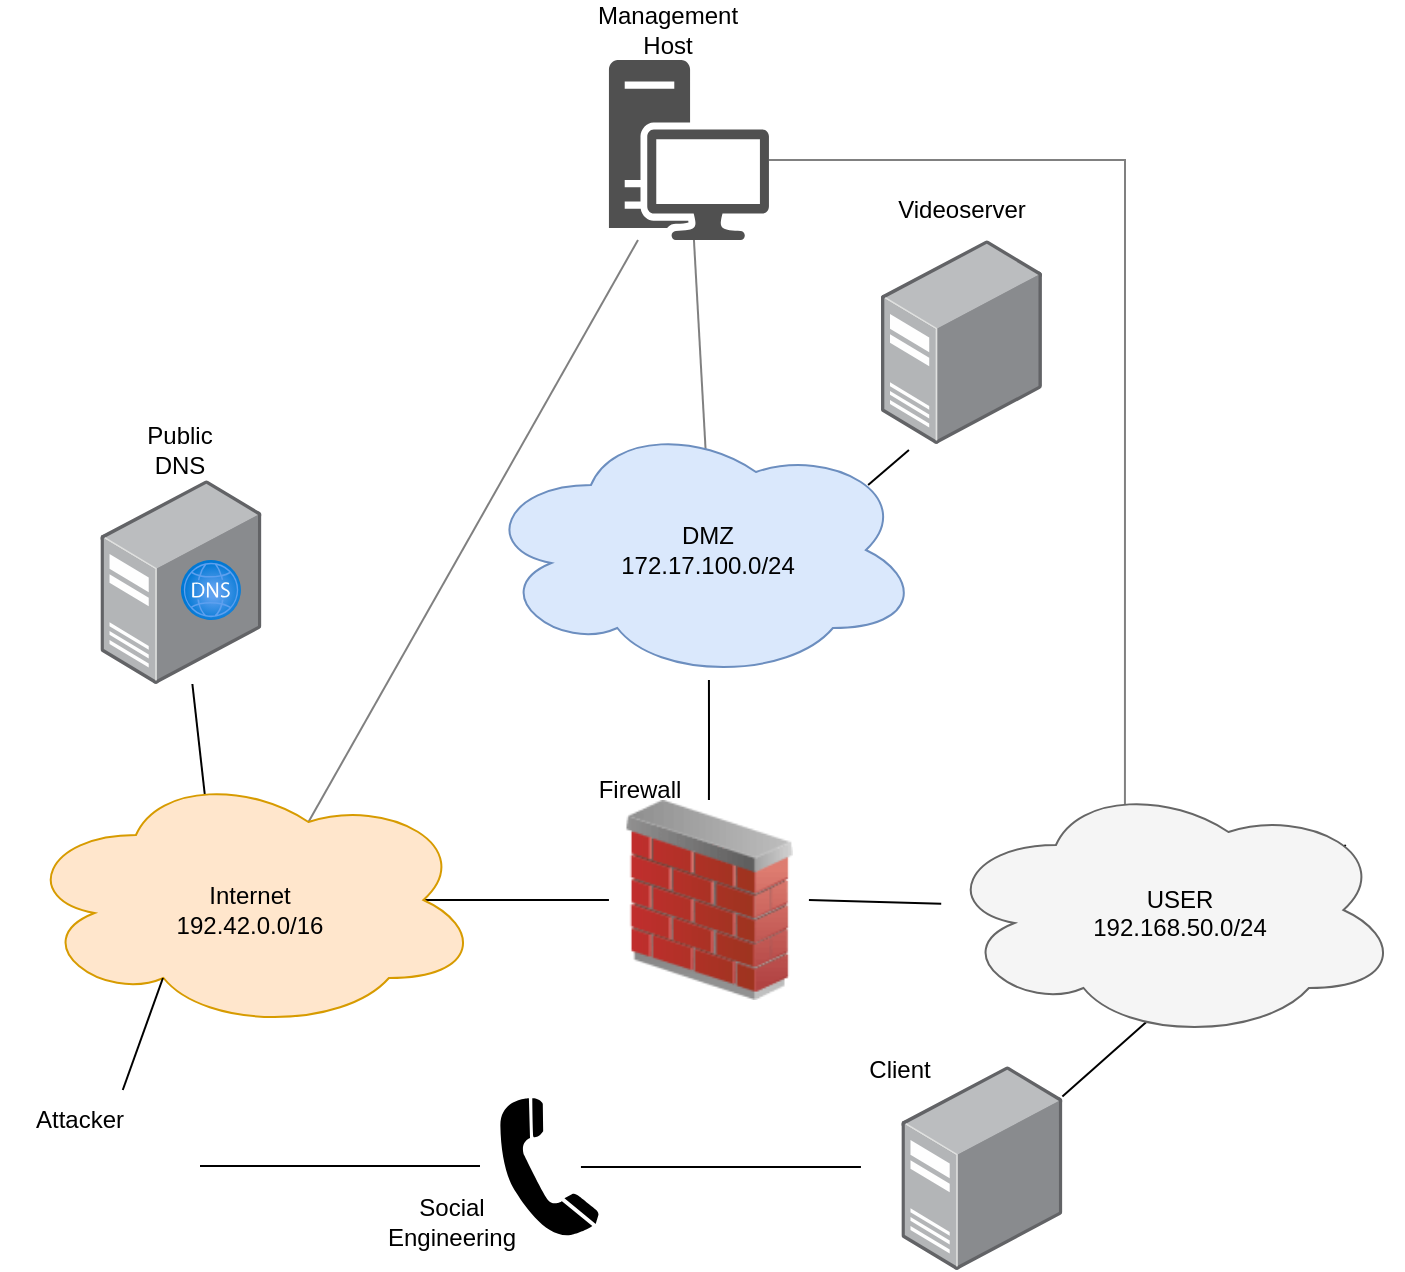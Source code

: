 <mxfile version="24.8.0">
  <diagram name="Page-1" id="hzPXr6OTKCJQ9SCvlb5Q">
    <mxGraphModel dx="1364" dy="766" grid="1" gridSize="10" guides="1" tooltips="1" connect="1" arrows="1" fold="1" page="1" pageScale="1" pageWidth="1100" pageHeight="850" math="0" shadow="0">
      <root>
        <mxCell id="0" />
        <mxCell id="1" parent="0" />
        <mxCell id="qmLXyW-9ymPNNm_9Fm1r-1" style="rounded=0;orthogonalLoop=1;jettySize=auto;html=1;exitX=1;exitY=0.5;exitDx=0;exitDy=0;endArrow=none;endFill=0;" parent="1" source="qmLXyW-9ymPNNm_9Fm1r-3" target="qmLXyW-9ymPNNm_9Fm1r-16" edge="1">
          <mxGeometry relative="1" as="geometry" />
        </mxCell>
        <mxCell id="qmLXyW-9ymPNNm_9Fm1r-2" style="edgeStyle=orthogonalEdgeStyle;rounded=0;orthogonalLoop=1;jettySize=auto;html=1;exitX=0.5;exitY=0;exitDx=0;exitDy=0;endArrow=none;endFill=0;" parent="1" source="qmLXyW-9ymPNNm_9Fm1r-3" edge="1">
          <mxGeometry relative="1" as="geometry">
            <mxPoint x="464.47" y="380" as="targetPoint" />
          </mxGeometry>
        </mxCell>
        <mxCell id="qmLXyW-9ymPNNm_9Fm1r-3" value="" style="image;html=1;image=img/lib/clip_art/networking/Firewall_02_128x128.png;direction=east;flipH=1;" parent="1" vertex="1">
          <mxGeometry x="414.47" y="440" width="100" height="100" as="geometry" />
        </mxCell>
        <mxCell id="qmLXyW-9ymPNNm_9Fm1r-4" style="edgeStyle=orthogonalEdgeStyle;rounded=0;orthogonalLoop=1;jettySize=auto;html=1;exitX=0.875;exitY=0.5;exitDx=0;exitDy=0;exitPerimeter=0;endArrow=none;endFill=0;" parent="1" source="qmLXyW-9ymPNNm_9Fm1r-9" target="qmLXyW-9ymPNNm_9Fm1r-3" edge="1">
          <mxGeometry relative="1" as="geometry" />
        </mxCell>
        <mxCell id="qmLXyW-9ymPNNm_9Fm1r-5" style="rounded=0;orthogonalLoop=1;jettySize=auto;html=1;exitX=0.4;exitY=0.1;exitDx=0;exitDy=0;exitPerimeter=0;endArrow=none;endFill=0;" parent="1" source="qmLXyW-9ymPNNm_9Fm1r-9" target="qmLXyW-9ymPNNm_9Fm1r-17" edge="1">
          <mxGeometry relative="1" as="geometry" />
        </mxCell>
        <mxCell id="qmLXyW-9ymPNNm_9Fm1r-6" style="rounded=0;orthogonalLoop=1;jettySize=auto;html=1;exitX=0.625;exitY=0.2;exitDx=0;exitDy=0;exitPerimeter=0;strokeColor=none;" parent="1" source="qmLXyW-9ymPNNm_9Fm1r-9" target="qmLXyW-9ymPNNm_9Fm1r-28" edge="1">
          <mxGeometry relative="1" as="geometry" />
        </mxCell>
        <mxCell id="qmLXyW-9ymPNNm_9Fm1r-7" style="rounded=0;orthogonalLoop=1;jettySize=auto;html=1;exitX=0.625;exitY=0.2;exitDx=0;exitDy=0;exitPerimeter=0;endArrow=none;endFill=0;strokeColor=#808080;" parent="1" source="qmLXyW-9ymPNNm_9Fm1r-9" target="qmLXyW-9ymPNNm_9Fm1r-28" edge="1">
          <mxGeometry relative="1" as="geometry" />
        </mxCell>
        <mxCell id="qmLXyW-9ymPNNm_9Fm1r-9" value="" style="ellipse;shape=cloud;whiteSpace=wrap;html=1;fillColor=#ffe6cc;strokeColor=#d79b00;" parent="1" vertex="1">
          <mxGeometry x="120.47" y="425" width="230" height="130" as="geometry" />
        </mxCell>
        <mxCell id="qmLXyW-9ymPNNm_9Fm1r-10" style="rounded=0;orthogonalLoop=1;jettySize=auto;html=1;exitX=0.5;exitY=0;exitDx=0;exitDy=0;endArrow=none;endFill=0;strokeColor=#808080;" parent="1" source="qmLXyW-9ymPNNm_9Fm1r-20" target="qmLXyW-9ymPNNm_9Fm1r-28" edge="1">
          <mxGeometry relative="1" as="geometry" />
        </mxCell>
        <mxCell id="qmLXyW-9ymPNNm_9Fm1r-11" style="rounded=0;orthogonalLoop=1;jettySize=auto;html=1;exitX=0.88;exitY=0.25;exitDx=0;exitDy=0;exitPerimeter=0;entryX=0.174;entryY=1.029;entryDx=0;entryDy=0;entryPerimeter=0;endArrow=none;endFill=0;" parent="1" source="qmLXyW-9ymPNNm_9Fm1r-12" target="qmLXyW-9ymPNNm_9Fm1r-33" edge="1">
          <mxGeometry relative="1" as="geometry" />
        </mxCell>
        <mxCell id="qmLXyW-9ymPNNm_9Fm1r-12" value="" style="ellipse;shape=cloud;whiteSpace=wrap;html=1;fillColor=#dae8fc;strokeColor=#6c8ebf;" parent="1" vertex="1">
          <mxGeometry x="350.47" y="250" width="220" height="130" as="geometry" />
        </mxCell>
        <mxCell id="qmLXyW-9ymPNNm_9Fm1r-13" style="edgeStyle=orthogonalEdgeStyle;rounded=0;orthogonalLoop=1;jettySize=auto;html=1;exitX=0.4;exitY=0.1;exitDx=0;exitDy=0;exitPerimeter=0;endArrow=none;endFill=0;strokeColor=#808080;" parent="1" source="qmLXyW-9ymPNNm_9Fm1r-16" target="qmLXyW-9ymPNNm_9Fm1r-28" edge="1">
          <mxGeometry relative="1" as="geometry">
            <Array as="points">
              <mxPoint x="672.47" y="120" />
            </Array>
          </mxGeometry>
        </mxCell>
        <mxCell id="qmLXyW-9ymPNNm_9Fm1r-14" style="rounded=0;orthogonalLoop=1;jettySize=auto;html=1;exitX=0.88;exitY=0.25;exitDx=0;exitDy=0;exitPerimeter=0;endArrow=none;endFill=0;" parent="1" source="qmLXyW-9ymPNNm_9Fm1r-16" target="qmLXyW-9ymPNNm_9Fm1r-35" edge="1">
          <mxGeometry relative="1" as="geometry" />
        </mxCell>
        <mxCell id="qmLXyW-9ymPNNm_9Fm1r-16" value="" style="ellipse;shape=cloud;whiteSpace=wrap;html=1;fillColor=#f5f5f5;fontColor=#333333;strokeColor=#666666;" parent="1" vertex="1">
          <mxGeometry x="580.47" y="430" width="230" height="130" as="geometry" />
        </mxCell>
        <mxCell id="qmLXyW-9ymPNNm_9Fm1r-17" value="" style="image;points=[];aspect=fixed;html=1;align=center;shadow=0;dashed=0;image=img/lib/allied_telesis/computer_and_terminals/Server_Desktop.svg;" parent="1" vertex="1">
          <mxGeometry x="160.23" y="280" width="80.47" height="102" as="geometry" />
        </mxCell>
        <mxCell id="qmLXyW-9ymPNNm_9Fm1r-18" value="" style="image;aspect=fixed;html=1;points=[];align=center;fontSize=12;image=img/lib/azure2/networking/DNS_Zones.svg;" parent="1" vertex="1">
          <mxGeometry x="200.47" y="320" width="30" height="30" as="geometry" />
        </mxCell>
        <mxCell id="qmLXyW-9ymPNNm_9Fm1r-19" value="&lt;div&gt;Internet&lt;/div&gt;&lt;div&gt;192.42.0.0/16&lt;/div&gt;" style="text;strokeColor=none;align=center;fillColor=none;html=1;verticalAlign=middle;whiteSpace=wrap;rounded=0;" parent="1" vertex="1">
          <mxGeometry x="190.47" y="475" width="90" height="40" as="geometry" />
        </mxCell>
        <mxCell id="qmLXyW-9ymPNNm_9Fm1r-20" value="&lt;div&gt;DMZ&lt;br&gt;    172.17.100.0/24&lt;/div&gt;" style="text;strokeColor=none;align=center;fillColor=none;html=1;verticalAlign=middle;whiteSpace=wrap;rounded=0;" parent="1" vertex="1">
          <mxGeometry x="419.47" y="295" width="90" height="40" as="geometry" />
        </mxCell>
        <mxCell id="qmLXyW-9ymPNNm_9Fm1r-21" value="&lt;div&gt;USER&lt;/div&gt;&lt;div&gt;192.168.50.0/24&lt;br/&gt;  &lt;br&gt;&lt;/div&gt;" style="text;strokeColor=none;align=center;fillColor=none;html=1;verticalAlign=middle;whiteSpace=wrap;rounded=0;" parent="1" vertex="1">
          <mxGeometry x="655.47" y="484" width="90" height="40" as="geometry" />
        </mxCell>
        <mxCell id="qmLXyW-9ymPNNm_9Fm1r-22" value="Public DNS" style="text;strokeColor=none;align=center;fillColor=none;html=1;verticalAlign=middle;whiteSpace=wrap;rounded=0;" parent="1" vertex="1">
          <mxGeometry x="170.47" y="250" width="60" height="30" as="geometry" />
        </mxCell>
        <mxCell id="qmLXyW-9ymPNNm_9Fm1r-23" value="Firewall" style="text;strokeColor=none;align=center;fillColor=none;html=1;verticalAlign=middle;whiteSpace=wrap;rounded=0;" parent="1" vertex="1">
          <mxGeometry x="400.47" y="420" width="60" height="30" as="geometry" />
        </mxCell>
        <mxCell id="qmLXyW-9ymPNNm_9Fm1r-24" value="" style="shape=image;html=1;verticalAlign=top;verticalLabelPosition=bottom;labelBackgroundColor=#ffffff;imageAspect=0;aspect=fixed;image=https://cdn4.iconfinder.com/data/icons/crime-and-security-24/64/57-128.png" parent="1" vertex="1">
          <mxGeometry x="440.47" y="475" width="40" height="40" as="geometry" />
        </mxCell>
        <mxCell id="qmLXyW-9ymPNNm_9Fm1r-25" style="rounded=0;orthogonalLoop=1;jettySize=auto;html=1;exitX=0.31;exitY=0.8;exitDx=0;exitDy=0;exitPerimeter=0;endArrow=none;endFill=0;" parent="1" target="qmLXyW-9ymPNNm_9Fm1r-26" edge="1">
          <mxGeometry relative="1" as="geometry">
            <mxPoint x="191.47" y="529" as="sourcePoint" />
          </mxGeometry>
        </mxCell>
        <mxCell id="qmLXyW-9ymPNNm_9Fm1r-26" value="" style="shape=image;html=1;verticalAlign=top;verticalLabelPosition=bottom;labelBackgroundColor=#ffffff;imageAspect=0;aspect=fixed;image=https://cdn0.iconfinder.com/data/icons/kameleon-free-pack/110/Hacker-128.png" parent="1" vertex="1">
          <mxGeometry x="110.24" y="585" width="90" height="90" as="geometry" />
        </mxCell>
        <mxCell id="qmLXyW-9ymPNNm_9Fm1r-27" value="Attacker" style="text;strokeColor=none;align=center;fillColor=none;html=1;verticalAlign=middle;whiteSpace=wrap;rounded=0;" parent="1" vertex="1">
          <mxGeometry x="120.24" y="585" width="60" height="30" as="geometry" />
        </mxCell>
        <mxCell id="qmLXyW-9ymPNNm_9Fm1r-28" value="" style="sketch=0;pointerEvents=1;shadow=0;dashed=0;html=1;strokeColor=none;fillColor=#505050;labelPosition=center;verticalLabelPosition=bottom;verticalAlign=top;outlineConnect=0;align=center;shape=mxgraph.office.devices.workstation;" parent="1" vertex="1">
          <mxGeometry x="414.47" y="70" width="80" height="90" as="geometry" />
        </mxCell>
        <mxCell id="qmLXyW-9ymPNNm_9Fm1r-29" value="&lt;div&gt;Management&lt;/div&gt;&lt;div&gt;Host&lt;br&gt;&lt;/div&gt;" style="text;html=1;strokeColor=none;fillColor=none;align=center;verticalAlign=middle;whiteSpace=wrap;rounded=0;" parent="1" vertex="1">
          <mxGeometry x="414.47" y="40" width="60" height="30" as="geometry" />
        </mxCell>
        <mxCell id="qmLXyW-9ymPNNm_9Fm1r-33" value="" style="image;points=[];aspect=fixed;html=1;align=center;shadow=0;dashed=0;image=img/lib/allied_telesis/computer_and_terminals/Server_Desktop.svg;" parent="1" vertex="1">
          <mxGeometry x="550.47" y="160" width="80.47" height="102" as="geometry" />
        </mxCell>
        <mxCell id="qmLXyW-9ymPNNm_9Fm1r-34" value="&lt;div&gt;Videoserver&lt;/div&gt;" style="text;strokeColor=none;align=center;fillColor=none;html=1;verticalAlign=middle;whiteSpace=wrap;rounded=0;" parent="1" vertex="1">
          <mxGeometry x="560.71" y="130" width="60" height="30" as="geometry" />
        </mxCell>
        <mxCell id="qmLXyW-9ymPNNm_9Fm1r-35" value="" style="image;points=[];aspect=fixed;html=1;align=center;shadow=0;dashed=0;image=img/lib/allied_telesis/computer_and_terminals/Server_Desktop.svg;" parent="1" vertex="1">
          <mxGeometry x="560.71" y="573" width="80.47" height="102" as="geometry" />
        </mxCell>
        <mxCell id="qmLXyW-9ymPNNm_9Fm1r-36" value="Client" style="text;strokeColor=none;align=center;fillColor=none;html=1;verticalAlign=middle;whiteSpace=wrap;rounded=0;" parent="1" vertex="1">
          <mxGeometry x="530" y="560" width="60" height="30" as="geometry" />
        </mxCell>
        <mxCell id="cstpgLU097S2txqfitos-1" value="" style="shape=mxgraph.signs.tech.telephone_3;html=1;pointerEvents=1;fillColor=#000000;strokeColor=none;verticalLabelPosition=bottom;verticalAlign=top;align=center;" vertex="1" parent="1">
          <mxGeometry x="360" y="588.75" width="49.53" height="70.5" as="geometry" />
        </mxCell>
        <mxCell id="cstpgLU097S2txqfitos-2" style="rounded=0;orthogonalLoop=1;jettySize=auto;html=1;endArrow=none;endFill=0;" edge="1" parent="1">
          <mxGeometry relative="1" as="geometry">
            <mxPoint x="350" y="623" as="sourcePoint" />
            <mxPoint x="210" y="623" as="targetPoint" />
          </mxGeometry>
        </mxCell>
        <mxCell id="cstpgLU097S2txqfitos-3" style="rounded=0;orthogonalLoop=1;jettySize=auto;html=1;endArrow=none;endFill=0;" edge="1" parent="1">
          <mxGeometry relative="1" as="geometry">
            <mxPoint x="540.47" y="623.5" as="sourcePoint" />
            <mxPoint x="400.47" y="623.5" as="targetPoint" />
          </mxGeometry>
        </mxCell>
        <mxCell id="cstpgLU097S2txqfitos-4" value="Social Engineering" style="text;strokeColor=none;align=center;fillColor=none;html=1;verticalAlign=middle;whiteSpace=wrap;rounded=0;" vertex="1" parent="1">
          <mxGeometry x="306" y="636" width="60" height="30" as="geometry" />
        </mxCell>
      </root>
    </mxGraphModel>
  </diagram>
</mxfile>
